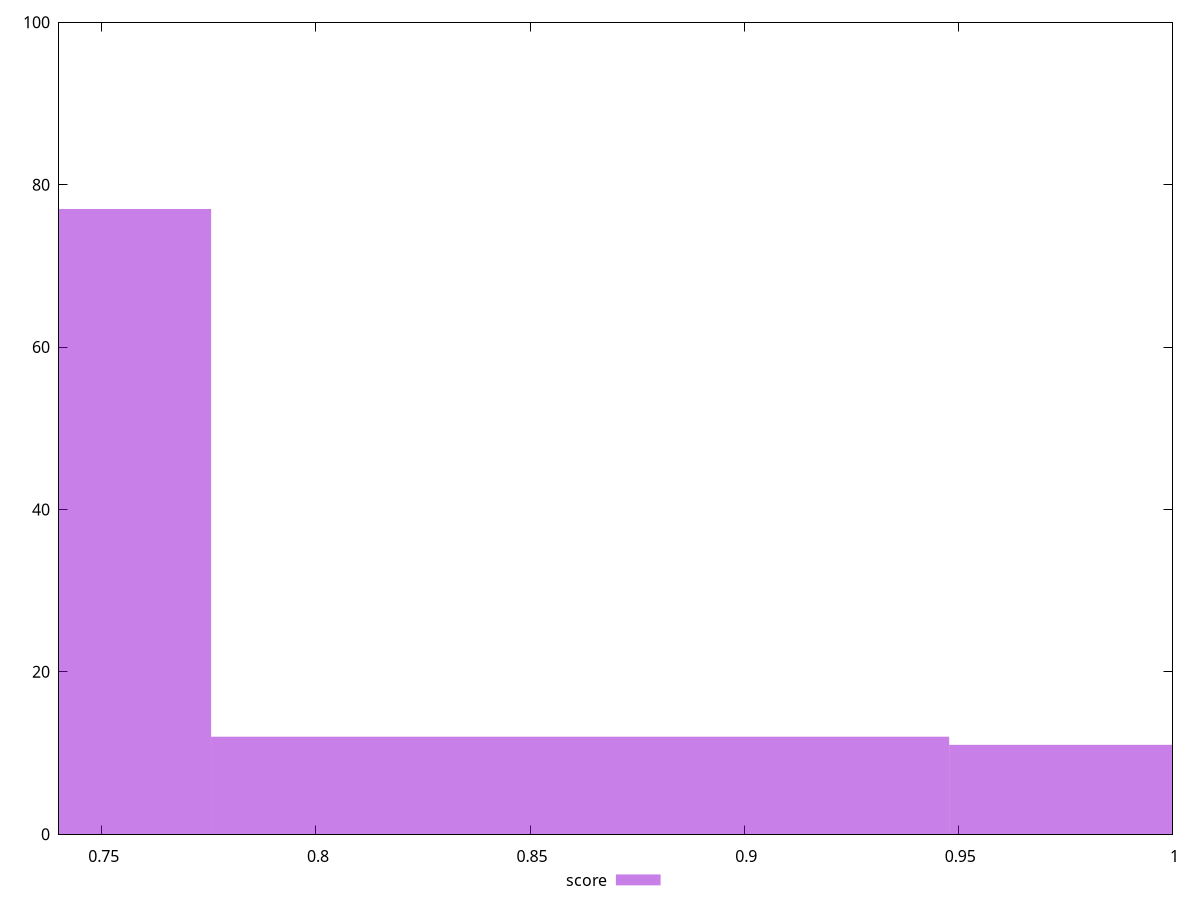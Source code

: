 reset

$score <<EOF
0.6893495333644715 77
0.8616869167055894 12
1.034024300046707 11
EOF

set key outside below
set boxwidth 0.17233738334111787
set xrange [0.74:1]
set yrange [0:100]
set trange [0:100]
set style fill transparent solid 0.5 noborder
set terminal svg size 640, 490 enhanced background rgb 'white'
set output "report_00017_2021-02-10T15-08-03.406Z/uses-rel-preconnect/samples/pages+cached/score/histogram.svg"

plot $score title "score" with boxes

reset
